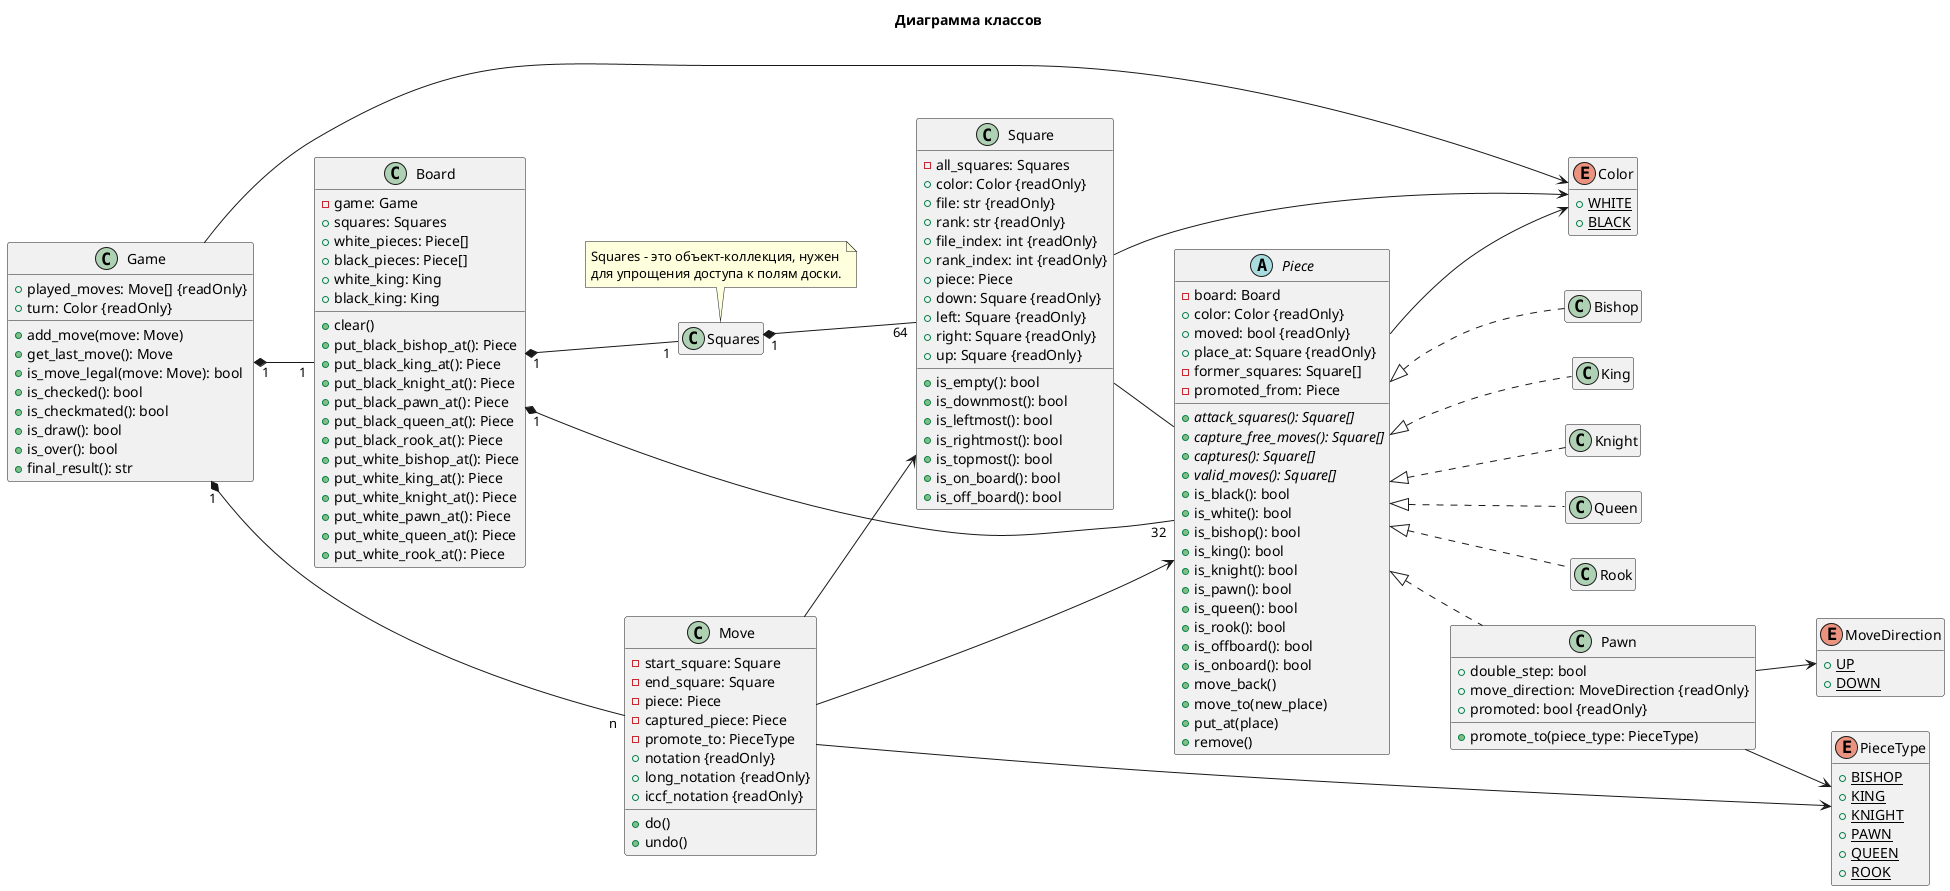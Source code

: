 @startuml
left to right direction
hide empty members
title Диаграмма классов

class Board {
  -game: Game
  +squares: Squares
  +white_pieces: Piece[]
  +black_pieces: Piece[]
  +white_king: King
  +black_king: King
  +clear()
  +put_black_bishop_at(): Piece
  +put_black_king_at(): Piece
  +put_black_knight_at(): Piece
  +put_black_pawn_at(): Piece
  +put_black_queen_at(): Piece
  +put_black_rook_at(): Piece
  +put_white_bishop_at(): Piece
  +put_white_king_at(): Piece
  +put_white_knight_at(): Piece
  +put_white_pawn_at(): Piece
  +put_white_queen_at(): Piece
  +put_white_rook_at(): Piece
}
Board "1" *-- "32" Piece
Board "1" *-- "1" Squares
Squares "1" *-- "64" Square
note top of Squares
  Squares - это объект-коллекция, нужен
  для упрощения доступа к полям доски.
end note

enum Color {
  {static} + WHITE
  {static} + BLACK
}

class Game {
  +played_moves: Move[] {readOnly}
  +turn: Color {readOnly}
  +add_move(move: Move)
  +get_last_move(): Move
  +is_move_legal(move: Move): bool
  +is_checked(): bool
  +is_checkmated(): bool
  +is_draw(): bool
  +is_over(): bool
  +final_result(): str
}
Game --> Color
Game "1" *-- "1" Board
Game "1" *-- "n" Move

class Move {
  -start_square: Square
  -end_square: Square
  -piece: Piece
  -captured_piece: Piece
  -promote_to: PieceType
  +notation {readOnly}
  +long_notation {readOnly}
  +iccf_notation {readOnly}
  +do()
  +undo()
}
Move --> Piece
Move --> PieceType
Move --> Square

enum MoveDirection {
  {static} + UP
  {static} + DOWN
}

class Pawn {
  +double_step: bool
  +move_direction: MoveDirection {readOnly}
  +promoted: bool {readOnly}
  +promote_to(piece_type: PieceType)
}
Pawn --> MoveDirection
Pawn --> PieceType

abstract class Piece {
  -board: Board
  +color: Color {readOnly}
  +moved: bool {readOnly}
  +place_at: Square {readOnly}
  -former_squares: Square[]
  -promoted_from: Piece
  {abstract} +attack_squares(): Square[]
  {abstract} +capture_free_moves(): Square[]
  {abstract} +captures(): Square[]
  {abstract} +valid_moves(): Square[]
  +is_black(): bool
  +is_white(): bool
  +is_bishop(): bool
  +is_king(): bool
  +is_knight(): bool
  +is_pawn(): bool
  +is_queen(): bool
  +is_rook(): bool
  +is_offboard(): bool
  +is_onboard(): bool
  +move_back()
  +move_to(new_place)
  +put_at(place)
  +remove()
}
Piece --> Color
Piece <|.. Bishop
Piece <|.. King
Piece <|.. Knight
Piece <|.. Queen
Piece <|.. Rook
Piece <|.. Pawn

enum PieceType {
  {static} +BISHOP
  {static} +KING
  {static} +KNIGHT
  {static} +PAWN
  {static} +QUEEN
  {static} +ROOK
}

class Square {
  -all_squares: Squares
  +color: Color {readOnly}
  +file: str {readOnly}
  +rank: str {readOnly}
  +file_index: int {readOnly}
  +rank_index: int {readOnly}
  +piece: Piece
  +down: Square {readOnly}
  +left: Square {readOnly}
  +right: Square {readOnly}
  +up: Square {readOnly}
  +is_empty(): bool
  +is_downmost(): bool
  +is_leftmost(): bool
  +is_rightmost(): bool
  +is_topmost(): bool
  +is_on_board(): bool
  +is_off_board(): bool
}
Square --> Color
Square -- Piece
@enduml
